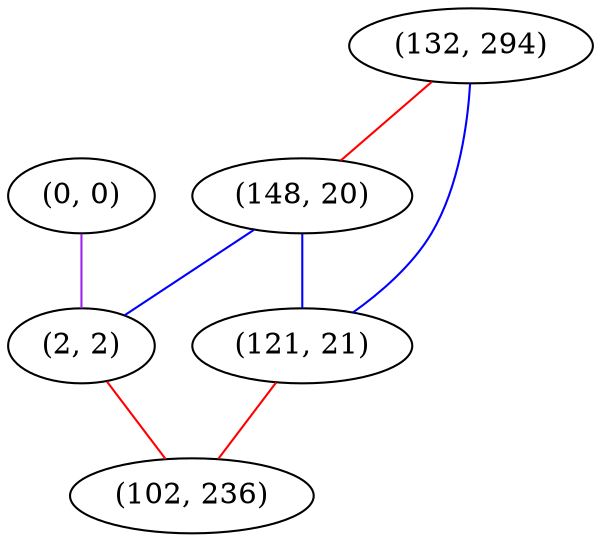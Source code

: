 graph "" {
"(0, 0)";
"(132, 294)";
"(148, 20)";
"(2, 2)";
"(121, 21)";
"(102, 236)";
"(0, 0)" -- "(2, 2)"  [color=purple, key=0, weight=4];
"(132, 294)" -- "(121, 21)"  [color=blue, key=0, weight=3];
"(132, 294)" -- "(148, 20)"  [color=red, key=0, weight=1];
"(148, 20)" -- "(121, 21)"  [color=blue, key=0, weight=3];
"(148, 20)" -- "(2, 2)"  [color=blue, key=0, weight=3];
"(2, 2)" -- "(102, 236)"  [color=red, key=0, weight=1];
"(121, 21)" -- "(102, 236)"  [color=red, key=0, weight=1];
}
